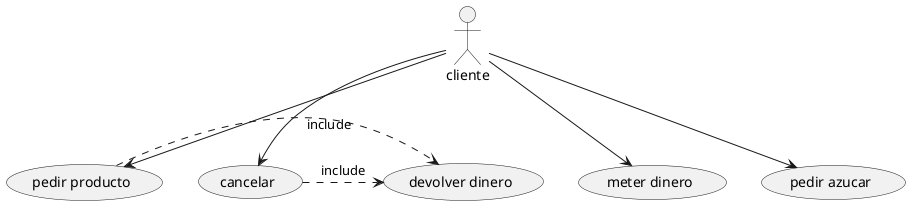 @startuml
'https://plantuml.com/sequence-diagram

actor cliente

cliente --> (meter dinero)
cliente --> (pedir azucar)
cliente --> (pedir producto)
cliente --> (cancelar)
(pedir producto) .> (devolver dinero) : include
(cancelar) .> (devolver dinero) : include
@enduml
